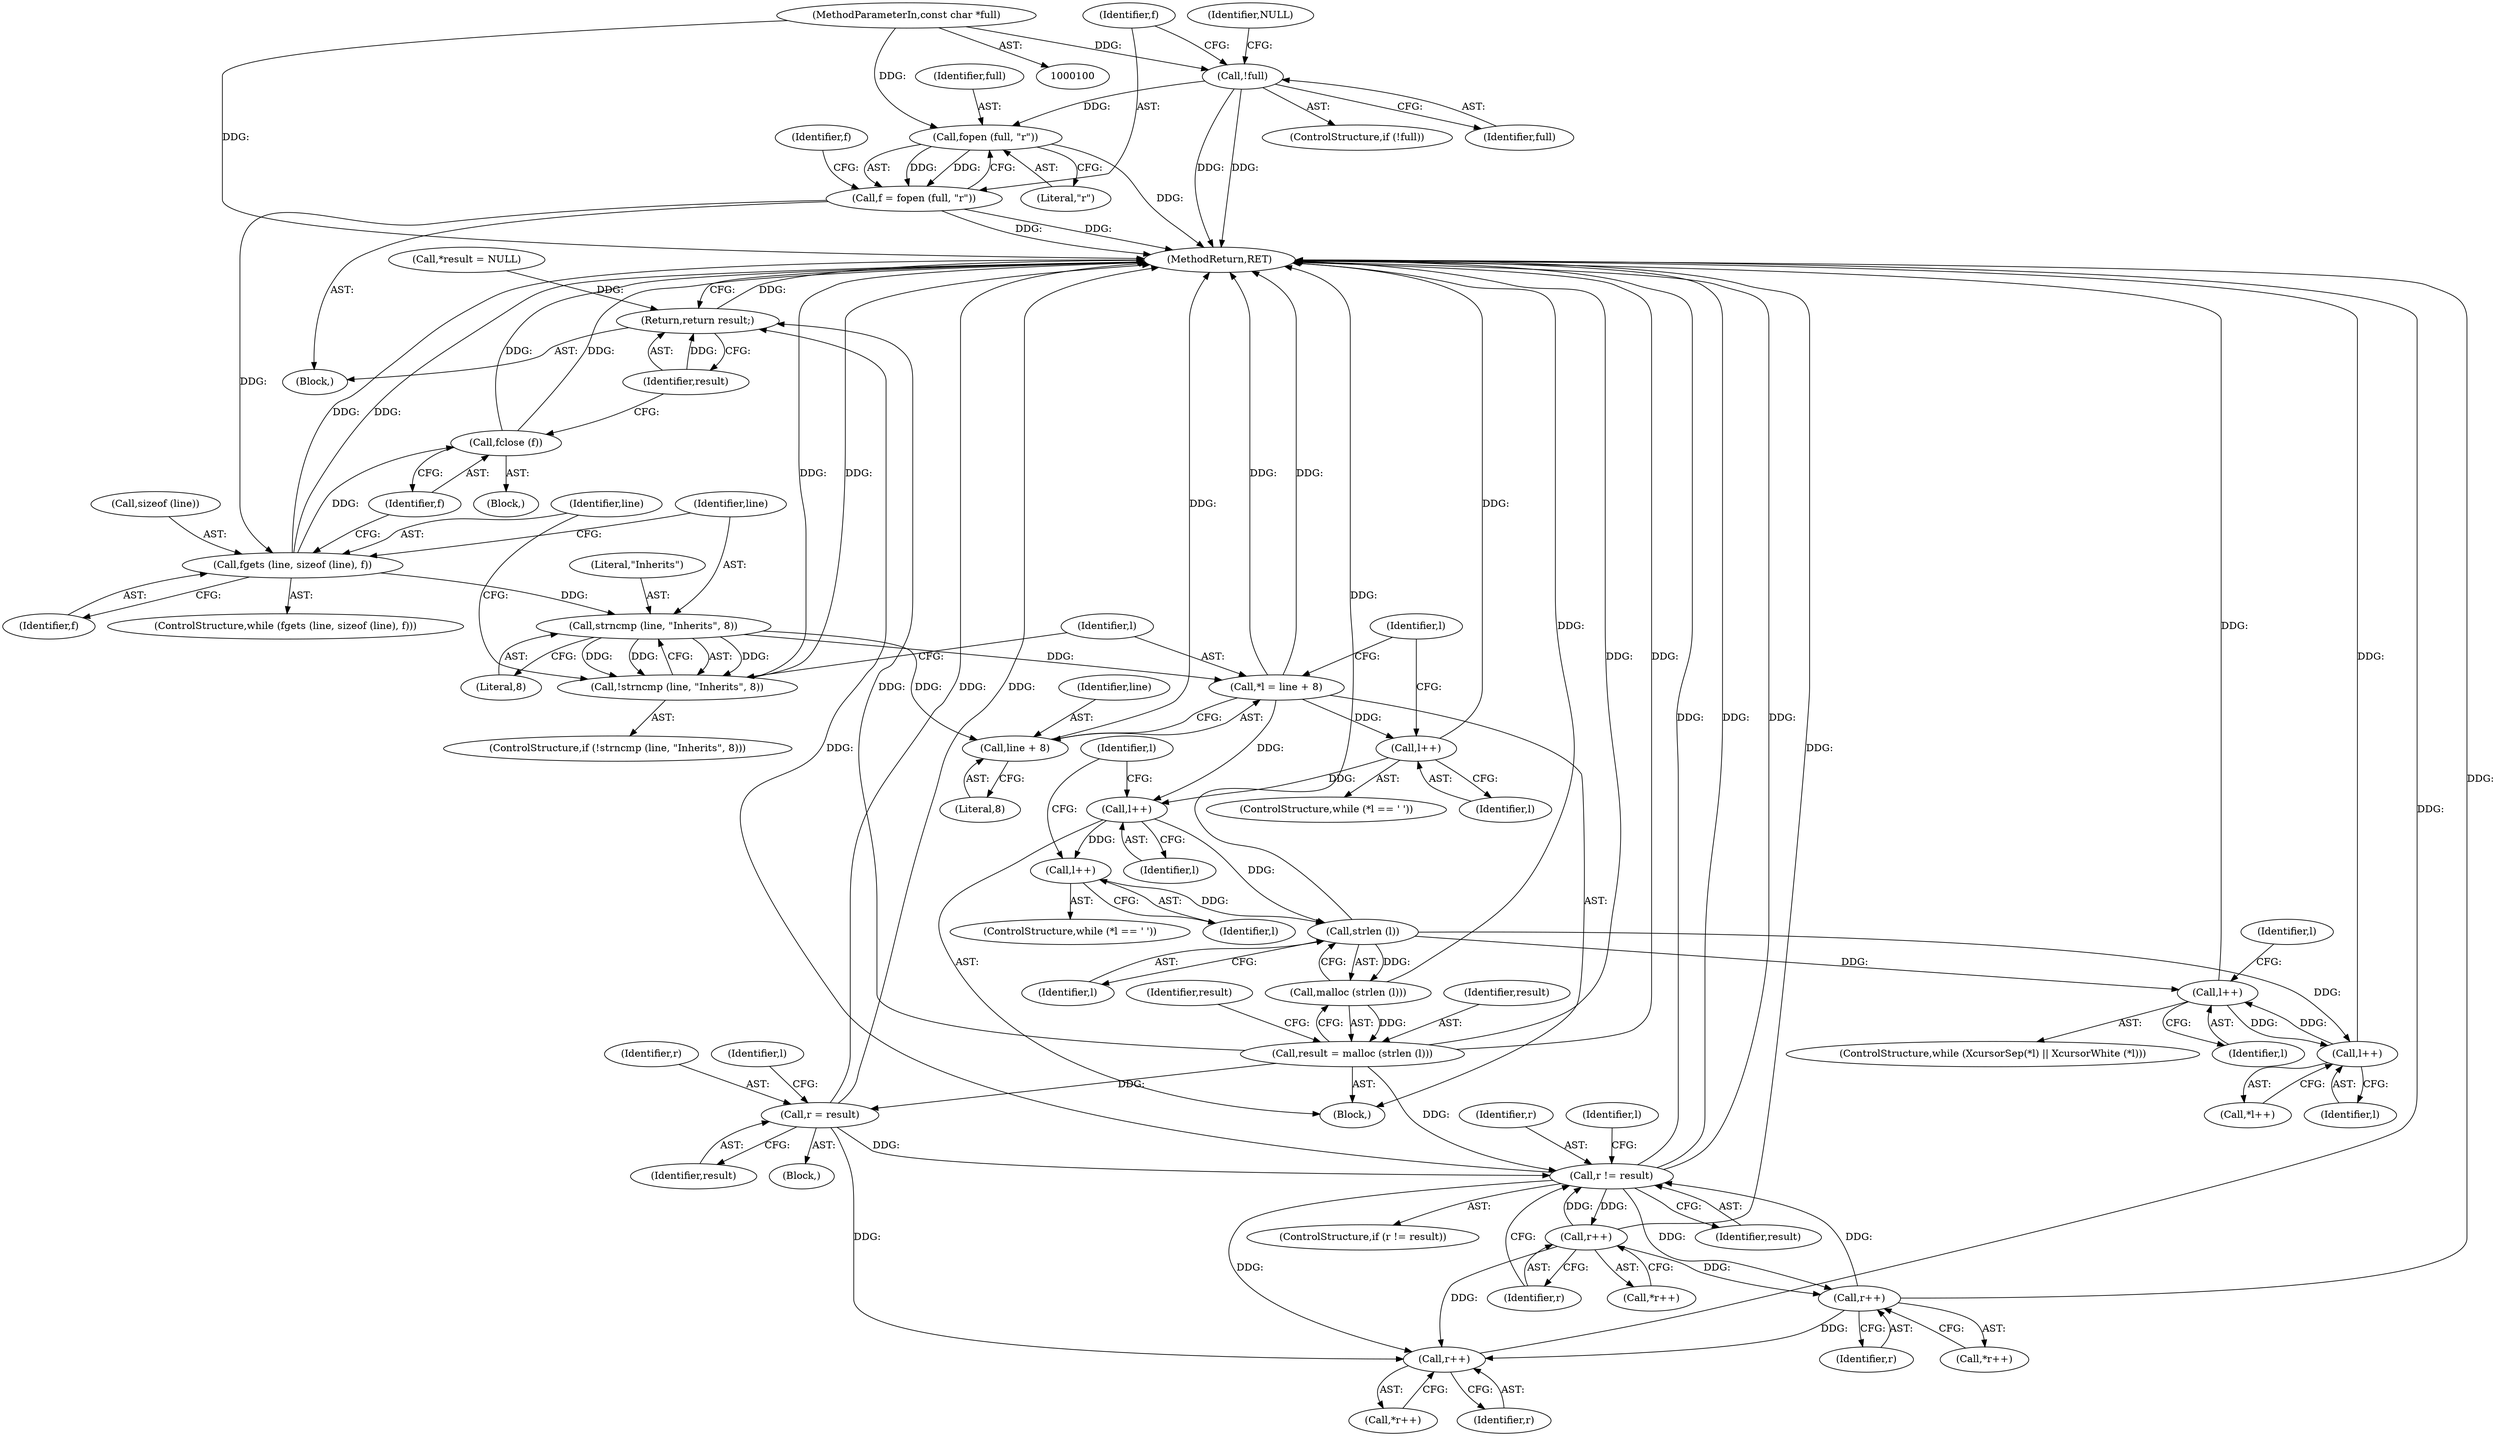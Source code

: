 digraph "0_xcursor_897213f36baf6926daf6d192c709cf627aa5fd05@API" {
"1000116" [label="(Call,fopen (full, \"r\"))"];
"1000110" [label="(Call,!full)"];
"1000101" [label="(MethodParameterIn,const char *full)"];
"1000114" [label="(Call,f = fopen (full, \"r\"))"];
"1000123" [label="(Call,fgets (line, sizeof (line), f))"];
"1000131" [label="(Call,strncmp (line, \"Inherits\", 8))"];
"1000130" [label="(Call,!strncmp (line, \"Inherits\", 8))"];
"1000137" [label="(Call,*l = line + 8)"];
"1000148" [label="(Call,l++)"];
"1000156" [label="(Call,l++)"];
"1000163" [label="(Call,l++)"];
"1000168" [label="(Call,strlen (l))"];
"1000167" [label="(Call,malloc (strlen (l)))"];
"1000165" [label="(Call,result = malloc (strlen (l)))"];
"1000173" [label="(Call,r = result)"];
"1000196" [label="(Call,r != result)"];
"1000201" [label="(Call,r++)"];
"1000219" [label="(Call,r++)"];
"1000226" [label="(Call,r++)"];
"1000232" [label="(Return,return result;)"];
"1000188" [label="(Call,l++)"];
"1000222" [label="(Call,l++)"];
"1000139" [label="(Call,line + 8)"];
"1000230" [label="(Call,fclose (f))"];
"1000109" [label="(ControlStructure,if (!full))"];
"1000122" [label="(ControlStructure,while (fgets (line, sizeof (line), f)))"];
"1000226" [label="(Call,r++)"];
"1000117" [label="(Identifier,full)"];
"1000143" [label="(ControlStructure,while (*l == ' '))"];
"1000175" [label="(Identifier,result)"];
"1000180" [label="(ControlStructure,while (XcursorSep(*l) || XcursorWhite (*l)))"];
"1000230" [label="(Call,fclose (f))"];
"1000222" [label="(Call,l++)"];
"1000161" [label="(Identifier,l)"];
"1000116" [label="(Call,fopen (full, \"r\"))"];
"1000141" [label="(Literal,8)"];
"1000118" [label="(Literal,\"r\")"];
"1000105" [label="(Call,*result = NULL)"];
"1000218" [label="(Call,*r++)"];
"1000184" [label="(Identifier,l)"];
"1000169" [label="(Identifier,l)"];
"1000231" [label="(Identifier,f)"];
"1000133" [label="(Literal,\"Inherits\")"];
"1000166" [label="(Identifier,result)"];
"1000139" [label="(Call,line + 8)"];
"1000233" [label="(Identifier,result)"];
"1000121" [label="(Block,)"];
"1000110" [label="(Call,!full)"];
"1000140" [label="(Identifier,line)"];
"1000120" [label="(Identifier,f)"];
"1000131" [label="(Call,strncmp (line, \"Inherits\", 8))"];
"1000134" [label="(Literal,8)"];
"1000102" [label="(Block,)"];
"1000130" [label="(Call,!strncmp (line, \"Inherits\", 8))"];
"1000221" [label="(Call,*l++)"];
"1000111" [label="(Identifier,full)"];
"1000135" [label="(Block,)"];
"1000174" [label="(Identifier,r)"];
"1000114" [label="(Call,f = fopen (full, \"r\"))"];
"1000165" [label="(Call,result = malloc (strlen (l)))"];
"1000137" [label="(Call,*l = line + 8)"];
"1000171" [label="(Identifier,result)"];
"1000125" [label="(Call,sizeof (line))"];
"1000156" [label="(Call,l++)"];
"1000157" [label="(Identifier,l)"];
"1000200" [label="(Call,*r++)"];
"1000225" [label="(Call,*r++)"];
"1000197" [label="(Identifier,r)"];
"1000223" [label="(Identifier,l)"];
"1000220" [label="(Identifier,r)"];
"1000173" [label="(Call,r = result)"];
"1000207" [label="(Identifier,l)"];
"1000167" [label="(Call,malloc (strlen (l)))"];
"1000198" [label="(Identifier,result)"];
"1000189" [label="(Identifier,l)"];
"1000195" [label="(ControlStructure,if (r != result))"];
"1000138" [label="(Identifier,l)"];
"1000101" [label="(MethodParameterIn,const char *full)"];
"1000113" [label="(Identifier,NULL)"];
"1000178" [label="(Identifier,l)"];
"1000123" [label="(Call,fgets (line, sizeof (line), f))"];
"1000234" [label="(MethodReturn,RET)"];
"1000149" [label="(Identifier,l)"];
"1000196" [label="(Call,r != result)"];
"1000115" [label="(Identifier,f)"];
"1000124" [label="(Identifier,line)"];
"1000158" [label="(ControlStructure,while (*l == ' '))"];
"1000232" [label="(Return,return result;)"];
"1000127" [label="(Identifier,f)"];
"1000129" [label="(ControlStructure,if (!strncmp (line, \"Inherits\", 8)))"];
"1000168" [label="(Call,strlen (l))"];
"1000202" [label="(Identifier,r)"];
"1000146" [label="(Identifier,l)"];
"1000188" [label="(Call,l++)"];
"1000219" [label="(Call,r++)"];
"1000148" [label="(Call,l++)"];
"1000163" [label="(Call,l++)"];
"1000201" [label="(Call,r++)"];
"1000132" [label="(Identifier,line)"];
"1000164" [label="(Identifier,l)"];
"1000227" [label="(Identifier,r)"];
"1000172" [label="(Block,)"];
"1000116" -> "1000114"  [label="AST: "];
"1000116" -> "1000118"  [label="CFG: "];
"1000117" -> "1000116"  [label="AST: "];
"1000118" -> "1000116"  [label="AST: "];
"1000114" -> "1000116"  [label="CFG: "];
"1000116" -> "1000234"  [label="DDG: "];
"1000116" -> "1000114"  [label="DDG: "];
"1000116" -> "1000114"  [label="DDG: "];
"1000110" -> "1000116"  [label="DDG: "];
"1000101" -> "1000116"  [label="DDG: "];
"1000110" -> "1000109"  [label="AST: "];
"1000110" -> "1000111"  [label="CFG: "];
"1000111" -> "1000110"  [label="AST: "];
"1000113" -> "1000110"  [label="CFG: "];
"1000115" -> "1000110"  [label="CFG: "];
"1000110" -> "1000234"  [label="DDG: "];
"1000110" -> "1000234"  [label="DDG: "];
"1000101" -> "1000110"  [label="DDG: "];
"1000101" -> "1000100"  [label="AST: "];
"1000101" -> "1000234"  [label="DDG: "];
"1000114" -> "1000102"  [label="AST: "];
"1000115" -> "1000114"  [label="AST: "];
"1000120" -> "1000114"  [label="CFG: "];
"1000114" -> "1000234"  [label="DDG: "];
"1000114" -> "1000234"  [label="DDG: "];
"1000114" -> "1000123"  [label="DDG: "];
"1000123" -> "1000122"  [label="AST: "];
"1000123" -> "1000127"  [label="CFG: "];
"1000124" -> "1000123"  [label="AST: "];
"1000125" -> "1000123"  [label="AST: "];
"1000127" -> "1000123"  [label="AST: "];
"1000132" -> "1000123"  [label="CFG: "];
"1000231" -> "1000123"  [label="CFG: "];
"1000123" -> "1000234"  [label="DDG: "];
"1000123" -> "1000234"  [label="DDG: "];
"1000123" -> "1000131"  [label="DDG: "];
"1000123" -> "1000230"  [label="DDG: "];
"1000131" -> "1000130"  [label="AST: "];
"1000131" -> "1000134"  [label="CFG: "];
"1000132" -> "1000131"  [label="AST: "];
"1000133" -> "1000131"  [label="AST: "];
"1000134" -> "1000131"  [label="AST: "];
"1000130" -> "1000131"  [label="CFG: "];
"1000131" -> "1000130"  [label="DDG: "];
"1000131" -> "1000130"  [label="DDG: "];
"1000131" -> "1000130"  [label="DDG: "];
"1000131" -> "1000137"  [label="DDG: "];
"1000131" -> "1000139"  [label="DDG: "];
"1000130" -> "1000129"  [label="AST: "];
"1000124" -> "1000130"  [label="CFG: "];
"1000138" -> "1000130"  [label="CFG: "];
"1000130" -> "1000234"  [label="DDG: "];
"1000130" -> "1000234"  [label="DDG: "];
"1000137" -> "1000135"  [label="AST: "];
"1000137" -> "1000139"  [label="CFG: "];
"1000138" -> "1000137"  [label="AST: "];
"1000139" -> "1000137"  [label="AST: "];
"1000146" -> "1000137"  [label="CFG: "];
"1000137" -> "1000234"  [label="DDG: "];
"1000137" -> "1000234"  [label="DDG: "];
"1000137" -> "1000148"  [label="DDG: "];
"1000137" -> "1000156"  [label="DDG: "];
"1000148" -> "1000143"  [label="AST: "];
"1000148" -> "1000149"  [label="CFG: "];
"1000149" -> "1000148"  [label="AST: "];
"1000146" -> "1000148"  [label="CFG: "];
"1000148" -> "1000234"  [label="DDG: "];
"1000148" -> "1000156"  [label="DDG: "];
"1000156" -> "1000135"  [label="AST: "];
"1000156" -> "1000157"  [label="CFG: "];
"1000157" -> "1000156"  [label="AST: "];
"1000161" -> "1000156"  [label="CFG: "];
"1000156" -> "1000163"  [label="DDG: "];
"1000156" -> "1000168"  [label="DDG: "];
"1000163" -> "1000158"  [label="AST: "];
"1000163" -> "1000164"  [label="CFG: "];
"1000164" -> "1000163"  [label="AST: "];
"1000161" -> "1000163"  [label="CFG: "];
"1000163" -> "1000168"  [label="DDG: "];
"1000168" -> "1000167"  [label="AST: "];
"1000168" -> "1000169"  [label="CFG: "];
"1000169" -> "1000168"  [label="AST: "];
"1000167" -> "1000168"  [label="CFG: "];
"1000168" -> "1000234"  [label="DDG: "];
"1000168" -> "1000167"  [label="DDG: "];
"1000168" -> "1000188"  [label="DDG: "];
"1000168" -> "1000222"  [label="DDG: "];
"1000167" -> "1000165"  [label="AST: "];
"1000165" -> "1000167"  [label="CFG: "];
"1000167" -> "1000234"  [label="DDG: "];
"1000167" -> "1000165"  [label="DDG: "];
"1000165" -> "1000135"  [label="AST: "];
"1000166" -> "1000165"  [label="AST: "];
"1000171" -> "1000165"  [label="CFG: "];
"1000165" -> "1000234"  [label="DDG: "];
"1000165" -> "1000234"  [label="DDG: "];
"1000165" -> "1000173"  [label="DDG: "];
"1000165" -> "1000196"  [label="DDG: "];
"1000165" -> "1000232"  [label="DDG: "];
"1000173" -> "1000172"  [label="AST: "];
"1000173" -> "1000175"  [label="CFG: "];
"1000174" -> "1000173"  [label="AST: "];
"1000175" -> "1000173"  [label="AST: "];
"1000178" -> "1000173"  [label="CFG: "];
"1000173" -> "1000234"  [label="DDG: "];
"1000173" -> "1000234"  [label="DDG: "];
"1000173" -> "1000196"  [label="DDG: "];
"1000173" -> "1000226"  [label="DDG: "];
"1000196" -> "1000195"  [label="AST: "];
"1000196" -> "1000198"  [label="CFG: "];
"1000197" -> "1000196"  [label="AST: "];
"1000198" -> "1000196"  [label="AST: "];
"1000202" -> "1000196"  [label="CFG: "];
"1000207" -> "1000196"  [label="CFG: "];
"1000196" -> "1000234"  [label="DDG: "];
"1000196" -> "1000234"  [label="DDG: "];
"1000196" -> "1000234"  [label="DDG: "];
"1000219" -> "1000196"  [label="DDG: "];
"1000201" -> "1000196"  [label="DDG: "];
"1000196" -> "1000201"  [label="DDG: "];
"1000196" -> "1000219"  [label="DDG: "];
"1000196" -> "1000226"  [label="DDG: "];
"1000196" -> "1000232"  [label="DDG: "];
"1000201" -> "1000200"  [label="AST: "];
"1000201" -> "1000202"  [label="CFG: "];
"1000202" -> "1000201"  [label="AST: "];
"1000200" -> "1000201"  [label="CFG: "];
"1000201" -> "1000234"  [label="DDG: "];
"1000201" -> "1000219"  [label="DDG: "];
"1000201" -> "1000226"  [label="DDG: "];
"1000219" -> "1000218"  [label="AST: "];
"1000219" -> "1000220"  [label="CFG: "];
"1000220" -> "1000219"  [label="AST: "];
"1000218" -> "1000219"  [label="CFG: "];
"1000219" -> "1000234"  [label="DDG: "];
"1000219" -> "1000226"  [label="DDG: "];
"1000226" -> "1000225"  [label="AST: "];
"1000226" -> "1000227"  [label="CFG: "];
"1000227" -> "1000226"  [label="AST: "];
"1000225" -> "1000226"  [label="CFG: "];
"1000226" -> "1000234"  [label="DDG: "];
"1000232" -> "1000102"  [label="AST: "];
"1000232" -> "1000233"  [label="CFG: "];
"1000233" -> "1000232"  [label="AST: "];
"1000234" -> "1000232"  [label="CFG: "];
"1000232" -> "1000234"  [label="DDG: "];
"1000233" -> "1000232"  [label="DDG: "];
"1000105" -> "1000232"  [label="DDG: "];
"1000188" -> "1000180"  [label="AST: "];
"1000188" -> "1000189"  [label="CFG: "];
"1000189" -> "1000188"  [label="AST: "];
"1000184" -> "1000188"  [label="CFG: "];
"1000188" -> "1000234"  [label="DDG: "];
"1000222" -> "1000188"  [label="DDG: "];
"1000188" -> "1000222"  [label="DDG: "];
"1000222" -> "1000221"  [label="AST: "];
"1000222" -> "1000223"  [label="CFG: "];
"1000223" -> "1000222"  [label="AST: "];
"1000221" -> "1000222"  [label="CFG: "];
"1000222" -> "1000234"  [label="DDG: "];
"1000139" -> "1000141"  [label="CFG: "];
"1000140" -> "1000139"  [label="AST: "];
"1000141" -> "1000139"  [label="AST: "];
"1000139" -> "1000234"  [label="DDG: "];
"1000230" -> "1000121"  [label="AST: "];
"1000230" -> "1000231"  [label="CFG: "];
"1000231" -> "1000230"  [label="AST: "];
"1000233" -> "1000230"  [label="CFG: "];
"1000230" -> "1000234"  [label="DDG: "];
"1000230" -> "1000234"  [label="DDG: "];
}
